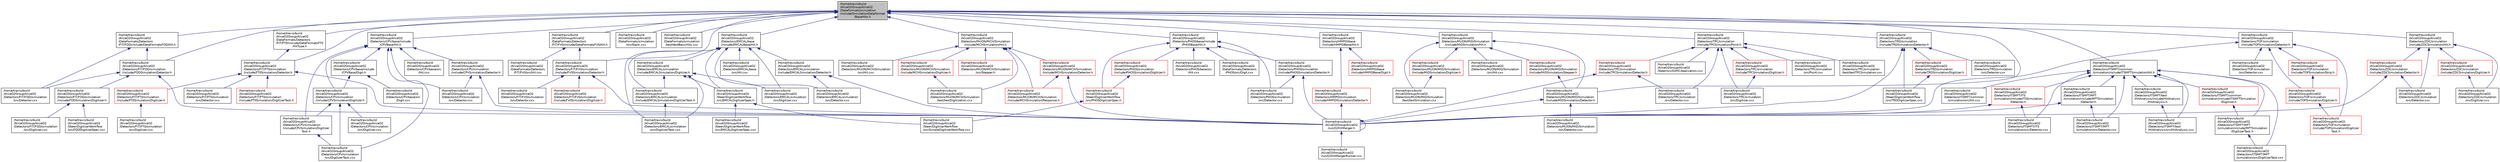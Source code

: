 digraph "/home/travis/build/AliceO2Group/AliceO2/DataFormats/simulation/include/SimulationDataFormat/BaseHits.h"
{
 // INTERACTIVE_SVG=YES
  bgcolor="transparent";
  edge [fontname="Helvetica",fontsize="10",labelfontname="Helvetica",labelfontsize="10"];
  node [fontname="Helvetica",fontsize="10",shape=record];
  Node13 [label="/home/travis/build\l/AliceO2Group/AliceO2\l/DataFormats/simulation\l/include/SimulationDataFormat\l/BaseHits.h",height=0.2,width=0.4,color="black", fillcolor="grey75", style="filled", fontcolor="black"];
  Node13 -> Node14 [dir="back",color="midnightblue",fontsize="10",style="solid",fontname="Helvetica"];
  Node14 [label="/home/travis/build\l/AliceO2Group/AliceO2\l/DataFormats/Detectors\l/FIT/FDD/include/DataFormatsFDD/Hit.h",height=0.2,width=0.4,color="black",URL="$d8/df5/DataFormats_2Detectors_2FIT_2FDD_2include_2DataFormatsFDD_2Hit_8h.html"];
  Node14 -> Node15 [dir="back",color="midnightblue",fontsize="10",style="solid",fontname="Helvetica"];
  Node15 [label="/home/travis/build\l/AliceO2Group/AliceO2\l/Detectors/FIT/FDD/simulation\l/include/FDDSimulation/Detector.h",height=0.2,width=0.4,color="black",URL="$de/d77/FIT_2FDD_2simulation_2include_2FDDSimulation_2Detector_8h.html"];
  Node15 -> Node16 [dir="back",color="midnightblue",fontsize="10",style="solid",fontname="Helvetica"];
  Node16 [label="/home/travis/build\l/AliceO2Group/AliceO2\l/Detectors/FIT/FDD/simulation\l/include/FDDSimulation/Digitizer.h",height=0.2,width=0.4,color="black",URL="$d3/d51/FIT_2FDD_2simulation_2include_2FDDSimulation_2Digitizer_8h.html"];
  Node16 -> Node17 [dir="back",color="midnightblue",fontsize="10",style="solid",fontname="Helvetica"];
  Node17 [label="/home/travis/build\l/AliceO2Group/AliceO2\l/Detectors/FIT/FDD/simulation\l/src/Digitizer.cxx",height=0.2,width=0.4,color="black",URL="$d0/d8c/FIT_2FDD_2simulation_2src_2Digitizer_8cxx.html"];
  Node16 -> Node18 [dir="back",color="midnightblue",fontsize="10",style="solid",fontname="Helvetica"];
  Node18 [label="/home/travis/build\l/AliceO2Group/AliceO2\l/Steer/DigitizerWorkflow\l/src/FDDDigitizerSpec.cxx",height=0.2,width=0.4,color="black",URL="$d2/d97/FDDDigitizerSpec_8cxx.html"];
  Node15 -> Node19 [dir="back",color="midnightblue",fontsize="10",style="solid",fontname="Helvetica"];
  Node19 [label="/home/travis/build\l/AliceO2Group/AliceO2\l/Detectors/FIT/FDD/simulation\l/src/Detector.cxx",height=0.2,width=0.4,color="black",URL="$d3/d0f/FIT_2FDD_2simulation_2src_2Detector_8cxx.html"];
  Node15 -> Node20 [dir="back",color="midnightblue",fontsize="10",style="solid",fontname="Helvetica"];
  Node20 [label="/home/travis/build\l/AliceO2Group/AliceO2\l/run/O2HitMerger.h",height=0.2,width=0.4,color="black",URL="$db/d50/O2HitMerger_8h.html"];
  Node20 -> Node20 [dir="back",color="midnightblue",fontsize="10",style="solid",fontname="Helvetica"];
  Node20 -> Node21 [dir="back",color="midnightblue",fontsize="10",style="solid",fontname="Helvetica"];
  Node21 [label="/home/travis/build\l/AliceO2Group/AliceO2\l/run/O2HitMergerRunner.cxx",height=0.2,width=0.4,color="black",URL="$d9/d16/O2HitMergerRunner_8cxx.html"];
  Node14 -> Node19 [dir="back",color="midnightblue",fontsize="10",style="solid",fontname="Helvetica"];
  Node13 -> Node22 [dir="back",color="midnightblue",fontsize="10",style="solid",fontname="Helvetica"];
  Node22 [label="/home/travis/build\l/AliceO2Group/AliceO2\l/DataFormats/Detectors\l/FIT/FT0/include/DataFormatsFT0\l/HitType.h",height=0.2,width=0.4,color="black",URL="$d1/d23/HitType_8h.html",tooltip="Definition of the FIT hits class. "];
  Node22 -> Node23 [dir="back",color="midnightblue",fontsize="10",style="solid",fontname="Helvetica"];
  Node23 [label="/home/travis/build\l/AliceO2Group/AliceO2\l/Detectors/FIT/FT0/simulation\l/include/FT0Simulation/Detector.h",height=0.2,width=0.4,color="black",URL="$d7/d12/FIT_2FT0_2simulation_2include_2FT0Simulation_2Detector_8h.html"];
  Node23 -> Node24 [dir="back",color="midnightblue",fontsize="10",style="solid",fontname="Helvetica"];
  Node24 [label="/home/travis/build\l/AliceO2Group/AliceO2\l/Detectors/FIT/FT0/simulation\l/include/FT0Simulation/Digitizer.h",height=0.2,width=0.4,color="red",URL="$da/d10/FIT_2FT0_2simulation_2include_2FT0Simulation_2Digitizer_8h.html"];
  Node24 -> Node25 [dir="back",color="midnightblue",fontsize="10",style="solid",fontname="Helvetica"];
  Node25 [label="/home/travis/build\l/AliceO2Group/AliceO2\l/Detectors/FIT/FT0/simulation\l/src/Digitizer.cxx",height=0.2,width=0.4,color="black",URL="$de/dd9/FIT_2FT0_2simulation_2src_2Digitizer_8cxx.html"];
  Node23 -> Node27 [dir="back",color="midnightblue",fontsize="10",style="solid",fontname="Helvetica"];
  Node27 [label="/home/travis/build\l/AliceO2Group/AliceO2\l/Detectors/FIT/FT0/simulation\l/include/FT0Simulation/DigitizerTask.h",height=0.2,width=0.4,color="red",URL="$dd/d0b/FIT_2FT0_2simulation_2include_2FT0Simulation_2DigitizerTask_8h.html"];
  Node23 -> Node29 [dir="back",color="midnightblue",fontsize="10",style="solid",fontname="Helvetica"];
  Node29 [label="/home/travis/build\l/AliceO2Group/AliceO2\l/Detectors/FIT/FT0/simulation\l/src/Detector.cxx",height=0.2,width=0.4,color="black",URL="$dc/d88/FIT_2FT0_2simulation_2src_2Detector_8cxx.html"];
  Node23 -> Node20 [dir="back",color="midnightblue",fontsize="10",style="solid",fontname="Helvetica"];
  Node13 -> Node30 [dir="back",color="midnightblue",fontsize="10",style="solid",fontname="Helvetica"];
  Node30 [label="/home/travis/build\l/AliceO2Group/AliceO2\l/DataFormats/Detectors\l/FIT/FV0/include/DataFormatsFV0/Hit.h",height=0.2,width=0.4,color="black",URL="$d7/dd7/DataFormats_2Detectors_2FIT_2FV0_2include_2DataFormatsFV0_2Hit_8h.html"];
  Node30 -> Node31 [dir="back",color="midnightblue",fontsize="10",style="solid",fontname="Helvetica"];
  Node31 [label="/home/travis/build\l/AliceO2Group/AliceO2\l/DataFormats/Detectors\l/FIT/FV0/src/Hit.cxx",height=0.2,width=0.4,color="black",URL="$dc/d84/DataFormats_2Detectors_2FIT_2FV0_2src_2Hit_8cxx.html"];
  Node30 -> Node32 [dir="back",color="midnightblue",fontsize="10",style="solid",fontname="Helvetica"];
  Node32 [label="/home/travis/build\l/AliceO2Group/AliceO2\l/Detectors/FIT/FV0/simulation\l/include/FV0Simulation/Detector.h",height=0.2,width=0.4,color="black",URL="$d5/d26/FIT_2FV0_2simulation_2include_2FV0Simulation_2Detector_8h.html"];
  Node32 -> Node33 [dir="back",color="midnightblue",fontsize="10",style="solid",fontname="Helvetica"];
  Node33 [label="/home/travis/build\l/AliceO2Group/AliceO2\l/Detectors/FIT/FV0/simulation\l/include/FV0Simulation/Digitizer.h",height=0.2,width=0.4,color="red",URL="$d6/d82/FIT_2FV0_2simulation_2include_2FV0Simulation_2Digitizer_8h.html"];
  Node32 -> Node36 [dir="back",color="midnightblue",fontsize="10",style="solid",fontname="Helvetica"];
  Node36 [label="/home/travis/build\l/AliceO2Group/AliceO2\l/Detectors/FIT/FV0/simulation\l/src/Detector.cxx",height=0.2,width=0.4,color="black",URL="$d6/d5c/FIT_2FV0_2simulation_2src_2Detector_8cxx.html"];
  Node32 -> Node20 [dir="back",color="midnightblue",fontsize="10",style="solid",fontname="Helvetica"];
  Node13 -> Node37 [dir="back",color="midnightblue",fontsize="10",style="solid",fontname="Helvetica"];
  Node37 [label="/home/travis/build\l/AliceO2Group/AliceO2\l/DataFormats/simulation\l/src/Stack.cxx",height=0.2,width=0.4,color="black",URL="$dd/d20/Stack_8cxx.html",tooltip="Implementation of the Stack class. "];
  Node13 -> Node38 [dir="back",color="midnightblue",fontsize="10",style="solid",fontname="Helvetica"];
  Node38 [label="/home/travis/build\l/AliceO2Group/AliceO2\l/DataFormats/simulation\l/test/testBasicHits.cxx",height=0.2,width=0.4,color="black",URL="$da/df0/testBasicHits_8cxx.html"];
  Node13 -> Node39 [dir="back",color="midnightblue",fontsize="10",style="solid",fontname="Helvetica"];
  Node39 [label="/home/travis/build\l/AliceO2Group/AliceO2\l/Detectors/CPV/base/include\l/CPVBase/Hit.h",height=0.2,width=0.4,color="black",URL="$db/dd0/Detectors_2CPV_2base_2include_2CPVBase_2Hit_8h.html"];
  Node39 -> Node40 [dir="back",color="midnightblue",fontsize="10",style="solid",fontname="Helvetica"];
  Node40 [label="/home/travis/build\l/AliceO2Group/AliceO2\l/Detectors/CPV/base/include\l/CPVBase/Digit.h",height=0.2,width=0.4,color="black",URL="$d5/d34/Detectors_2CPV_2base_2include_2CPVBase_2Digit_8h.html"];
  Node40 -> Node41 [dir="back",color="midnightblue",fontsize="10",style="solid",fontname="Helvetica"];
  Node41 [label="/home/travis/build\l/AliceO2Group/AliceO2\l/Detectors/CPV/base/src\l/Digit.cxx",height=0.2,width=0.4,color="black",URL="$d9/da9/Detectors_2CPV_2base_2src_2Digit_8cxx.html"];
  Node40 -> Node42 [dir="back",color="midnightblue",fontsize="10",style="solid",fontname="Helvetica"];
  Node42 [label="/home/travis/build\l/AliceO2Group/AliceO2\l/Detectors/CPV/simulation\l/include/CPVSimulation/Digitizer.h",height=0.2,width=0.4,color="black",URL="$d4/d37/CPV_2simulation_2include_2CPVSimulation_2Digitizer_8h.html"];
  Node42 -> Node43 [dir="back",color="midnightblue",fontsize="10",style="solid",fontname="Helvetica"];
  Node43 [label="/home/travis/build\l/AliceO2Group/AliceO2\l/Detectors/CPV/simulation\l/include/CPVSimulation/Digitizer\lTask.h",height=0.2,width=0.4,color="black",URL="$d7/dff/CPV_2simulation_2include_2CPVSimulation_2DigitizerTask_8h.html"];
  Node43 -> Node44 [dir="back",color="midnightblue",fontsize="10",style="solid",fontname="Helvetica"];
  Node44 [label="/home/travis/build\l/AliceO2Group/AliceO2\l/Detectors/CPV/simulation\l/src/DigitizerTask.cxx",height=0.2,width=0.4,color="black",URL="$de/de0/CPV_2simulation_2src_2DigitizerTask_8cxx.html"];
  Node42 -> Node45 [dir="back",color="midnightblue",fontsize="10",style="solid",fontname="Helvetica"];
  Node45 [label="/home/travis/build\l/AliceO2Group/AliceO2\l/Detectors/CPV/simulation\l/src/Digitizer.cxx",height=0.2,width=0.4,color="black",URL="$d3/d11/CPV_2simulation_2src_2Digitizer_8cxx.html"];
  Node42 -> Node44 [dir="back",color="midnightblue",fontsize="10",style="solid",fontname="Helvetica"];
  Node39 -> Node46 [dir="back",color="midnightblue",fontsize="10",style="solid",fontname="Helvetica"];
  Node46 [label="/home/travis/build\l/AliceO2Group/AliceO2\l/Detectors/CPV/base/src\l/Hit.cxx",height=0.2,width=0.4,color="black",URL="$d2/dfe/Detectors_2CPV_2base_2src_2Hit_8cxx.html"];
  Node39 -> Node47 [dir="back",color="midnightblue",fontsize="10",style="solid",fontname="Helvetica"];
  Node47 [label="/home/travis/build\l/AliceO2Group/AliceO2\l/Detectors/CPV/simulation\l/include/CPVSimulation/Detector.h",height=0.2,width=0.4,color="black",URL="$d3/de1/CPV_2simulation_2include_2CPVSimulation_2Detector_8h.html"];
  Node47 -> Node48 [dir="back",color="midnightblue",fontsize="10",style="solid",fontname="Helvetica"];
  Node48 [label="/home/travis/build\l/AliceO2Group/AliceO2\l/Detectors/CPV/simulation\l/src/Detector.cxx",height=0.2,width=0.4,color="black",URL="$de/de0/CPV_2simulation_2src_2Detector_8cxx.html"];
  Node47 -> Node20 [dir="back",color="midnightblue",fontsize="10",style="solid",fontname="Helvetica"];
  Node39 -> Node42 [dir="back",color="midnightblue",fontsize="10",style="solid",fontname="Helvetica"];
  Node39 -> Node43 [dir="back",color="midnightblue",fontsize="10",style="solid",fontname="Helvetica"];
  Node39 -> Node48 [dir="back",color="midnightblue",fontsize="10",style="solid",fontname="Helvetica"];
  Node39 -> Node44 [dir="back",color="midnightblue",fontsize="10",style="solid",fontname="Helvetica"];
  Node13 -> Node49 [dir="back",color="midnightblue",fontsize="10",style="solid",fontname="Helvetica"];
  Node49 [label="/home/travis/build\l/AliceO2Group/AliceO2\l/Detectors/EMCAL/base\l/include/EMCALBase/Hit.h",height=0.2,width=0.4,color="black",URL="$d8/d16/Detectors_2EMCAL_2base_2include_2EMCALBase_2Hit_8h.html"];
  Node49 -> Node50 [dir="back",color="midnightblue",fontsize="10",style="solid",fontname="Helvetica"];
  Node50 [label="/home/travis/build\l/AliceO2Group/AliceO2\l/Detectors/EMCAL/base\l/src/Hit.cxx",height=0.2,width=0.4,color="black",URL="$da/dad/Detectors_2EMCAL_2base_2src_2Hit_8cxx.html"];
  Node49 -> Node51 [dir="back",color="midnightblue",fontsize="10",style="solid",fontname="Helvetica"];
  Node51 [label="/home/travis/build\l/AliceO2Group/AliceO2\l/Detectors/EMCAL/simulation\l/include/EMCALSimulation/Detector.h",height=0.2,width=0.4,color="black",URL="$d8/d3d/EMCAL_2simulation_2include_2EMCALSimulation_2Detector_8h.html"];
  Node51 -> Node52 [dir="back",color="midnightblue",fontsize="10",style="solid",fontname="Helvetica"];
  Node52 [label="/home/travis/build\l/AliceO2Group/AliceO2\l/Detectors/EMCAL/simulation\l/src/Detector.cxx",height=0.2,width=0.4,color="black",URL="$da/d98/EMCAL_2simulation_2src_2Detector_8cxx.html"];
  Node51 -> Node20 [dir="back",color="midnightblue",fontsize="10",style="solid",fontname="Helvetica"];
  Node49 -> Node53 [dir="back",color="midnightblue",fontsize="10",style="solid",fontname="Helvetica"];
  Node53 [label="/home/travis/build\l/AliceO2Group/AliceO2\l/Detectors/EMCAL/simulation\l/include/EMCALSimulation/Digitizer.h",height=0.2,width=0.4,color="black",URL="$d8/d19/EMCAL_2simulation_2include_2EMCALSimulation_2Digitizer_8h.html"];
  Node53 -> Node54 [dir="back",color="midnightblue",fontsize="10",style="solid",fontname="Helvetica"];
  Node54 [label="/home/travis/build\l/AliceO2Group/AliceO2\l/Detectors/EMCAL/simulation\l/include/EMCALSimulation/DigitizerTask.h",height=0.2,width=0.4,color="black",URL="$d6/d0e/EMCAL_2simulation_2include_2EMCALSimulation_2DigitizerTask_8h.html"];
  Node54 -> Node55 [dir="back",color="midnightblue",fontsize="10",style="solid",fontname="Helvetica"];
  Node55 [label="/home/travis/build\l/AliceO2Group/AliceO2\l/Detectors/EMCAL/simulation\l/src/DigitizerTask.cxx",height=0.2,width=0.4,color="black",URL="$df/df1/EMCAL_2simulation_2src_2DigitizerTask_8cxx.html"];
  Node53 -> Node56 [dir="back",color="midnightblue",fontsize="10",style="solid",fontname="Helvetica"];
  Node56 [label="/home/travis/build\l/AliceO2Group/AliceO2\l/Detectors/EMCAL/simulation\l/src/Digitizer.cxx",height=0.2,width=0.4,color="black",URL="$de/d7d/EMCAL_2simulation_2src_2Digitizer_8cxx.html"];
  Node53 -> Node55 [dir="back",color="midnightblue",fontsize="10",style="solid",fontname="Helvetica"];
  Node53 -> Node57 [dir="back",color="midnightblue",fontsize="10",style="solid",fontname="Helvetica"];
  Node57 [label="/home/travis/build\l/AliceO2Group/AliceO2\l/Steer/DigitizerWorkflow\l/src/EMCALDigitizerSpec.h",height=0.2,width=0.4,color="black",URL="$df/d81/EMCALDigitizerSpec_8h.html"];
  Node57 -> Node58 [dir="back",color="midnightblue",fontsize="10",style="solid",fontname="Helvetica"];
  Node58 [label="/home/travis/build\l/AliceO2Group/AliceO2\l/Steer/DigitizerWorkflow\l/src/EMCALDigitizerSpec.cxx",height=0.2,width=0.4,color="black",URL="$d5/d9b/EMCALDigitizerSpec_8cxx.html"];
  Node57 -> Node59 [dir="back",color="midnightblue",fontsize="10",style="solid",fontname="Helvetica"];
  Node59 [label="/home/travis/build\l/AliceO2Group/AliceO2\l/Steer/DigitizerWorkflow\l/src/SimpleDigitizerWorkflow.cxx",height=0.2,width=0.4,color="black",URL="$d2/dd7/SimpleDigitizerWorkflow_8cxx.html"];
  Node49 -> Node54 [dir="back",color="midnightblue",fontsize="10",style="solid",fontname="Helvetica"];
  Node49 -> Node52 [dir="back",color="midnightblue",fontsize="10",style="solid",fontname="Helvetica"];
  Node49 -> Node56 [dir="back",color="midnightblue",fontsize="10",style="solid",fontname="Helvetica"];
  Node49 -> Node55 [dir="back",color="midnightblue",fontsize="10",style="solid",fontname="Helvetica"];
  Node49 -> Node57 [dir="back",color="midnightblue",fontsize="10",style="solid",fontname="Helvetica"];
  Node13 -> Node15 [dir="back",color="midnightblue",fontsize="10",style="solid",fontname="Helvetica"];
  Node13 -> Node23 [dir="back",color="midnightblue",fontsize="10",style="solid",fontname="Helvetica"];
  Node13 -> Node32 [dir="back",color="midnightblue",fontsize="10",style="solid",fontname="Helvetica"];
  Node13 -> Node60 [dir="back",color="midnightblue",fontsize="10",style="solid",fontname="Helvetica"];
  Node60 [label="/home/travis/build\l/AliceO2Group/AliceO2\l/Detectors/HMPID/base\l/include/HMPIDBase/Hit.h",height=0.2,width=0.4,color="black",URL="$d5/deb/Detectors_2HMPID_2base_2include_2HMPIDBase_2Hit_8h.html"];
  Node60 -> Node61 [dir="back",color="midnightblue",fontsize="10",style="solid",fontname="Helvetica"];
  Node61 [label="/home/travis/build\l/AliceO2Group/AliceO2\l/Detectors/HMPID/base\l/include/HMPIDBase/Digit.h",height=0.2,width=0.4,color="red",URL="$da/d3c/Detectors_2HMPID_2base_2include_2HMPIDBase_2Digit_8h.html"];
  Node60 -> Node67 [dir="back",color="midnightblue",fontsize="10",style="solid",fontname="Helvetica"];
  Node67 [label="/home/travis/build\l/AliceO2Group/AliceO2\l/Detectors/HMPID/simulation\l/include/HMPIDSimulation/Detector.h",height=0.2,width=0.4,color="red",URL="$df/d79/HMPID_2simulation_2include_2HMPIDSimulation_2Detector_8h.html"];
  Node67 -> Node20 [dir="back",color="midnightblue",fontsize="10",style="solid",fontname="Helvetica"];
  Node13 -> Node69 [dir="back",color="midnightblue",fontsize="10",style="solid",fontname="Helvetica"];
  Node69 [label="/home/travis/build\l/AliceO2Group/AliceO2\l/Detectors/ITSMFT/common\l/simulation/include/ITSMFTSimulation/Hit.h",height=0.2,width=0.4,color="black",URL="$d9/d4e/Detectors_2ITSMFT_2common_2simulation_2include_2ITSMFTSimulation_2Hit_8h.html"];
  Node69 -> Node70 [dir="back",color="midnightblue",fontsize="10",style="solid",fontname="Helvetica"];
  Node70 [label="/home/travis/build\l/AliceO2Group/AliceO2\l/Detectors/ITSMFT/common\l/simulation/include/ITSMFTSimulation\l/Digitizer.h",height=0.2,width=0.4,color="red",URL="$d7/d9c/ITSMFT_2common_2simulation_2include_2ITSMFTSimulation_2Digitizer_8h.html"];
  Node70 -> Node72 [dir="back",color="midnightblue",fontsize="10",style="solid",fontname="Helvetica"];
  Node72 [label="/home/travis/build\l/AliceO2Group/AliceO2\l/Detectors/ITSMFT/MFT\l/simulation/include/MFTSimulation\l/DigitizerTask.h",height=0.2,width=0.4,color="black",URL="$dd/d11/ITSMFT_2MFT_2simulation_2include_2MFTSimulation_2DigitizerTask_8h.html"];
  Node72 -> Node73 [dir="back",color="midnightblue",fontsize="10",style="solid",fontname="Helvetica"];
  Node73 [label="/home/travis/build\l/AliceO2Group/AliceO2\l/Detectors/ITSMFT/MFT\l/simulation/src/DigitizerTask.cxx",height=0.2,width=0.4,color="black",URL="$d6/d87/ITSMFT_2MFT_2simulation_2src_2DigitizerTask_8cxx.html"];
  Node69 -> Node75 [dir="back",color="midnightblue",fontsize="10",style="solid",fontname="Helvetica"];
  Node75 [label="/home/travis/build\l/AliceO2Group/AliceO2\l/Detectors/ITSMFT/common\l/simulation/src/Hit.cxx",height=0.2,width=0.4,color="black",URL="$d4/d42/Detectors_2ITSMFT_2common_2simulation_2src_2Hit_8cxx.html"];
  Node69 -> Node76 [dir="back",color="midnightblue",fontsize="10",style="solid",fontname="Helvetica"];
  Node76 [label="/home/travis/build\l/AliceO2Group/AliceO2\l/Detectors/ITSMFT/ITS\l/simulation/include/ITSSimulation\l/Detector.h",height=0.2,width=0.4,color="red",URL="$d6/d8d/ITSMFT_2ITS_2simulation_2include_2ITSSimulation_2Detector_8h.html"];
  Node76 -> Node80 [dir="back",color="midnightblue",fontsize="10",style="solid",fontname="Helvetica"];
  Node80 [label="/home/travis/build\l/AliceO2Group/AliceO2\l/Detectors/ITSMFT/ITS\l/simulation/src/Detector.cxx",height=0.2,width=0.4,color="black",URL="$d9/d0d/ITSMFT_2ITS_2simulation_2src_2Detector_8cxx.html"];
  Node76 -> Node20 [dir="back",color="midnightblue",fontsize="10",style="solid",fontname="Helvetica"];
  Node69 -> Node80 [dir="back",color="midnightblue",fontsize="10",style="solid",fontname="Helvetica"];
  Node69 -> Node85 [dir="back",color="midnightblue",fontsize="10",style="solid",fontname="Helvetica"];
  Node85 [label="/home/travis/build\l/AliceO2Group/AliceO2\l/Detectors/ITSMFT/MFT\l/simulation/include/MFTSimulation\l/Detector.h",height=0.2,width=0.4,color="black",URL="$d5/d9e/ITSMFT_2MFT_2simulation_2include_2MFTSimulation_2Detector_8h.html"];
  Node85 -> Node86 [dir="back",color="midnightblue",fontsize="10",style="solid",fontname="Helvetica"];
  Node86 [label="/home/travis/build\l/AliceO2Group/AliceO2\l/Detectors/ITSMFT/MFT\l/simulation/src/Detector.cxx",height=0.2,width=0.4,color="black",URL="$d0/d6b/ITSMFT_2MFT_2simulation_2src_2Detector_8cxx.html"];
  Node85 -> Node20 [dir="back",color="midnightblue",fontsize="10",style="solid",fontname="Helvetica"];
  Node69 -> Node72 [dir="back",color="midnightblue",fontsize="10",style="solid",fontname="Helvetica"];
  Node69 -> Node86 [dir="back",color="midnightblue",fontsize="10",style="solid",fontname="Helvetica"];
  Node69 -> Node73 [dir="back",color="midnightblue",fontsize="10",style="solid",fontname="Helvetica"];
  Node69 -> Node87 [dir="back",color="midnightblue",fontsize="10",style="solid",fontname="Helvetica"];
  Node87 [label="/home/travis/build\l/AliceO2Group/AliceO2\l/Detectors/ITSMFT/test\l/HitAnalysis/include/HitAnalysis\l/HitAnalysis.h",height=0.2,width=0.4,color="black",URL="$da/d9d/HitAnalysis_8h.html"];
  Node87 -> Node88 [dir="back",color="midnightblue",fontsize="10",style="solid",fontname="Helvetica"];
  Node88 [label="/home/travis/build\l/AliceO2Group/AliceO2\l/Detectors/ITSMFT/test\l/HitAnalysis/src/HitAnalysis.cxx",height=0.2,width=0.4,color="black",URL="$d7/d4c/HitAnalysis_8cxx.html"];
  Node69 -> Node88 [dir="back",color="midnightblue",fontsize="10",style="solid",fontname="Helvetica"];
  Node13 -> Node89 [dir="back",color="midnightblue",fontsize="10",style="solid",fontname="Helvetica"];
  Node89 [label="/home/travis/build\l/AliceO2Group/AliceO2\l/Detectors/MUON/MCH/Simulation\l/include/MCHSimulation/Hit.h",height=0.2,width=0.4,color="black",URL="$d5/daf/Detectors_2MUON_2MCH_2Simulation_2include_2MCHSimulation_2Hit_8h.html"];
  Node89 -> Node90 [dir="back",color="midnightblue",fontsize="10",style="solid",fontname="Helvetica"];
  Node90 [label="/home/travis/build\l/AliceO2Group/AliceO2\l/Detectors/MUON/MCH/Simulation\l/include/MCHSimulation/Detector.h",height=0.2,width=0.4,color="red",URL="$dc/dab/MUON_2MCH_2Simulation_2include_2MCHSimulation_2Detector_8h.html"];
  Node90 -> Node91 [dir="back",color="midnightblue",fontsize="10",style="solid",fontname="Helvetica"];
  Node91 [label="/home/travis/build\l/AliceO2Group/AliceO2\l/Detectors/MUON/MCH/Simulation\l/include/MCHSimulation/Response.h",height=0.2,width=0.4,color="red",URL="$df/d3f/Response_8h.html"];
  Node90 -> Node20 [dir="back",color="midnightblue",fontsize="10",style="solid",fontname="Helvetica"];
  Node89 -> Node97 [dir="back",color="midnightblue",fontsize="10",style="solid",fontname="Helvetica"];
  Node97 [label="/home/travis/build\l/AliceO2Group/AliceO2\l/Detectors/MUON/MCH/Simulation\l/include/MCHSimulation/Digitizer.h",height=0.2,width=0.4,color="red",URL="$da/d5e/MUON_2MCH_2Simulation_2include_2MCHSimulation_2Digitizer_8h.html"];
  Node97 -> Node98 [dir="back",color="midnightblue",fontsize="10",style="solid",fontname="Helvetica"];
  Node98 [label="/home/travis/build\l/AliceO2Group/AliceO2\l/Detectors/MUON/MCH/Simulation\l/test/testDigitization.cxx",height=0.2,width=0.4,color="black",URL="$dc/dc3/testDigitization_8cxx.html"];
  Node89 -> Node91 [dir="back",color="midnightblue",fontsize="10",style="solid",fontname="Helvetica"];
  Node89 -> Node99 [dir="back",color="midnightblue",fontsize="10",style="solid",fontname="Helvetica"];
  Node99 [label="/home/travis/build\l/AliceO2Group/AliceO2\l/Detectors/MUON/MCH/Simulation\l/src/Stepper.h",height=0.2,width=0.4,color="red",URL="$d1/d9c/MCH_2Simulation_2src_2Stepper_8h.html"];
  Node89 -> Node101 [dir="back",color="midnightblue",fontsize="10",style="solid",fontname="Helvetica"];
  Node101 [label="/home/travis/build\l/AliceO2Group/AliceO2\l/Detectors/MUON/MCH/Simulation\l/src/Hit.cxx",height=0.2,width=0.4,color="black",URL="$dd/db5/Detectors_2MUON_2MCH_2Simulation_2src_2Hit_8cxx.html"];
  Node89 -> Node98 [dir="back",color="midnightblue",fontsize="10",style="solid",fontname="Helvetica"];
  Node13 -> Node102 [dir="back",color="midnightblue",fontsize="10",style="solid",fontname="Helvetica"];
  Node102 [label="/home/travis/build\l/AliceO2Group/AliceO2\l/Detectors/MUON/MID/Simulation\l/include/MIDSimulation/Detector.h",height=0.2,width=0.4,color="black",URL="$df/d06/MUON_2MID_2Simulation_2include_2MIDSimulation_2Detector_8h.html"];
  Node102 -> Node103 [dir="back",color="midnightblue",fontsize="10",style="solid",fontname="Helvetica"];
  Node103 [label="/home/travis/build\l/AliceO2Group/AliceO2\l/Detectors/MUON/MID/Simulation\l/src/Detector.cxx",height=0.2,width=0.4,color="black",URL="$db/dac/MUON_2MID_2Simulation_2src_2Detector_8cxx.html"];
  Node102 -> Node20 [dir="back",color="midnightblue",fontsize="10",style="solid",fontname="Helvetica"];
  Node13 -> Node104 [dir="back",color="midnightblue",fontsize="10",style="solid",fontname="Helvetica"];
  Node104 [label="/home/travis/build\l/AliceO2Group/AliceO2\l/Detectors/MUON/MID/Simulation\l/include/MIDSimulation/Hit.h",height=0.2,width=0.4,color="black",URL="$d7/d8d/Detectors_2MUON_2MID_2Simulation_2include_2MIDSimulation_2Hit_8h.html",tooltip="Hit for MID. "];
  Node104 -> Node102 [dir="back",color="midnightblue",fontsize="10",style="solid",fontname="Helvetica"];
  Node104 -> Node105 [dir="back",color="midnightblue",fontsize="10",style="solid",fontname="Helvetica"];
  Node105 [label="/home/travis/build\l/AliceO2Group/AliceO2\l/Detectors/MUON/MID/Simulation\l/include/MIDSimulation/Digitizer.h",height=0.2,width=0.4,color="red",URL="$da/de1/MUON_2MID_2Simulation_2include_2MIDSimulation_2Digitizer_8h.html",tooltip="Digitizer for MID. "];
  Node105 -> Node107 [dir="back",color="midnightblue",fontsize="10",style="solid",fontname="Helvetica"];
  Node107 [label="/home/travis/build\l/AliceO2Group/AliceO2\l/Detectors/MUON/MID/Simulation\l/test/testSimulation.cxx",height=0.2,width=0.4,color="black",URL="$d6/d45/testSimulation_8cxx.html"];
  Node104 -> Node109 [dir="back",color="midnightblue",fontsize="10",style="solid",fontname="Helvetica"];
  Node109 [label="/home/travis/build\l/AliceO2Group/AliceO2\l/Detectors/MUON/MID/Simulation\l/include/MIDSimulation/Stepper.h",height=0.2,width=0.4,color="red",URL="$d0/d2e/MID_2Simulation_2include_2MIDSimulation_2Stepper_8h.html"];
  Node109 -> Node102 [dir="back",color="midnightblue",fontsize="10",style="solid",fontname="Helvetica"];
  Node104 -> Node111 [dir="back",color="midnightblue",fontsize="10",style="solid",fontname="Helvetica"];
  Node111 [label="/home/travis/build\l/AliceO2Group/AliceO2\l/Detectors/MUON/MID/Simulation\l/src/Hit.cxx",height=0.2,width=0.4,color="black",URL="$d9/dab/Detectors_2MUON_2MID_2Simulation_2src_2Hit_8cxx.html",tooltip="Implementation of hit for MID. "];
  Node104 -> Node107 [dir="back",color="midnightblue",fontsize="10",style="solid",fontname="Helvetica"];
  Node13 -> Node112 [dir="back",color="midnightblue",fontsize="10",style="solid",fontname="Helvetica"];
  Node112 [label="/home/travis/build\l/AliceO2Group/AliceO2\l/Detectors/PHOS/base/include\l/PHOSBase/Hit.h",height=0.2,width=0.4,color="black",URL="$db/dad/Detectors_2PHOS_2base_2include_2PHOSBase_2Hit_8h.html"];
  Node112 -> Node113 [dir="back",color="midnightblue",fontsize="10",style="solid",fontname="Helvetica"];
  Node113 [label="/home/travis/build\l/AliceO2Group/AliceO2\l/DataFormats/Detectors\l/PHOS/src/Digit.cxx",height=0.2,width=0.4,color="black",URL="$d6/d05/DataFormats_2Detectors_2PHOS_2src_2Digit_8cxx.html"];
  Node112 -> Node114 [dir="back",color="midnightblue",fontsize="10",style="solid",fontname="Helvetica"];
  Node114 [label="/home/travis/build\l/AliceO2Group/AliceO2\l/Detectors/PHOS/base/src\l/Hit.cxx",height=0.2,width=0.4,color="black",URL="$d9/d55/Detectors_2PHOS_2base_2src_2Hit_8cxx.html"];
  Node112 -> Node115 [dir="back",color="midnightblue",fontsize="10",style="solid",fontname="Helvetica"];
  Node115 [label="/home/travis/build\l/AliceO2Group/AliceO2\l/Detectors/PHOS/simulation\l/include/PHOSSimulation/Detector.h",height=0.2,width=0.4,color="black",URL="$d4/dd8/PHOS_2simulation_2include_2PHOSSimulation_2Detector_8h.html"];
  Node115 -> Node116 [dir="back",color="midnightblue",fontsize="10",style="solid",fontname="Helvetica"];
  Node116 [label="/home/travis/build\l/AliceO2Group/AliceO2\l/Detectors/PHOS/simulation\l/src/Detector.cxx",height=0.2,width=0.4,color="black",URL="$df/d4d/PHOS_2simulation_2src_2Detector_8cxx.html"];
  Node115 -> Node20 [dir="back",color="midnightblue",fontsize="10",style="solid",fontname="Helvetica"];
  Node112 -> Node117 [dir="back",color="midnightblue",fontsize="10",style="solid",fontname="Helvetica"];
  Node117 [label="/home/travis/build\l/AliceO2Group/AliceO2\l/Detectors/PHOS/simulation\l/include/PHOSSimulation/Digitizer.h",height=0.2,width=0.4,color="red",URL="$d6/d4b/PHOS_2simulation_2include_2PHOSSimulation_2Digitizer_8h.html"];
  Node117 -> Node119 [dir="back",color="midnightblue",fontsize="10",style="solid",fontname="Helvetica"];
  Node119 [label="/home/travis/build\l/AliceO2Group/AliceO2\l/Steer/DigitizerWorkflow\l/src/PHOSDigitizerSpec.h",height=0.2,width=0.4,color="red",URL="$dd/d48/PHOSDigitizerSpec_8h.html"];
  Node119 -> Node59 [dir="back",color="midnightblue",fontsize="10",style="solid",fontname="Helvetica"];
  Node112 -> Node116 [dir="back",color="midnightblue",fontsize="10",style="solid",fontname="Helvetica"];
  Node112 -> Node119 [dir="back",color="midnightblue",fontsize="10",style="solid",fontname="Helvetica"];
  Node13 -> Node121 [dir="back",color="midnightblue",fontsize="10",style="solid",fontname="Helvetica"];
  Node121 [label="/home/travis/build\l/AliceO2Group/AliceO2\l/Detectors/TOF/simulation\l/include/TOFSimulation/Detector.h",height=0.2,width=0.4,color="black",URL="$d5/d3c/TOF_2simulation_2include_2TOFSimulation_2Detector_8h.html"];
  Node121 -> Node122 [dir="back",color="midnightblue",fontsize="10",style="solid",fontname="Helvetica"];
  Node122 [label="/home/travis/build\l/AliceO2Group/AliceO2\l/Detectors/TOF/simulation\l/include/TOFSimulation/Digitizer.h",height=0.2,width=0.4,color="red",URL="$d0/d85/TOF_2simulation_2include_2TOFSimulation_2Digitizer_8h.html"];
  Node122 -> Node123 [dir="back",color="midnightblue",fontsize="10",style="solid",fontname="Helvetica"];
  Node123 [label="/home/travis/build\l/AliceO2Group/AliceO2\l/Detectors/TOF/simulation\l/include/TOFSimulation/Digitizer\lTask.h",height=0.2,width=0.4,color="red",URL="$d8/dc6/TOF_2simulation_2include_2TOFSimulation_2DigitizerTask_8h.html"];
  Node121 -> Node123 [dir="back",color="midnightblue",fontsize="10",style="solid",fontname="Helvetica"];
  Node121 -> Node127 [dir="back",color="midnightblue",fontsize="10",style="solid",fontname="Helvetica"];
  Node127 [label="/home/travis/build\l/AliceO2Group/AliceO2\l/Detectors/TOF/simulation\l/include/TOFSimulation/Strip.h",height=0.2,width=0.4,color="red",URL="$dd/d77/Strip_8h.html"];
  Node127 -> Node122 [dir="back",color="midnightblue",fontsize="10",style="solid",fontname="Helvetica"];
  Node121 -> Node129 [dir="back",color="midnightblue",fontsize="10",style="solid",fontname="Helvetica"];
  Node129 [label="/home/travis/build\l/AliceO2Group/AliceO2\l/Detectors/TOF/simulation\l/src/Detector.cxx",height=0.2,width=0.4,color="black",URL="$d4/d59/TOF_2simulation_2src_2Detector_8cxx.html"];
  Node121 -> Node20 [dir="back",color="midnightblue",fontsize="10",style="solid",fontname="Helvetica"];
  Node13 -> Node130 [dir="back",color="midnightblue",fontsize="10",style="solid",fontname="Helvetica"];
  Node130 [label="/home/travis/build\l/AliceO2Group/AliceO2\l/Detectors/TPC/simulation\l/include/TPCSimulation/Point.h",height=0.2,width=0.4,color="black",URL="$d4/de5/Point_8h.html",tooltip="Class for TPC Point. "];
  Node130 -> Node131 [dir="back",color="midnightblue",fontsize="10",style="solid",fontname="Helvetica"];
  Node131 [label="/home/travis/build\l/AliceO2Group/AliceO2\l/Detectors/TPC/simulation\l/include/TPCSimulation/Detector.h",height=0.2,width=0.4,color="red",URL="$da/d96/TPC_2simulation_2include_2TPCSimulation_2Detector_8h.html"];
  Node131 -> Node132 [dir="back",color="midnightblue",fontsize="10",style="solid",fontname="Helvetica"];
  Node132 [label="/home/travis/build\l/AliceO2Group/AliceO2\l/Detectors/TPC/simulation\l/src/Detector.cxx",height=0.2,width=0.4,color="black",URL="$d2/d2c/TPC_2simulation_2src_2Detector_8cxx.html"];
  Node131 -> Node20 [dir="back",color="midnightblue",fontsize="10",style="solid",fontname="Helvetica"];
  Node130 -> Node135 [dir="back",color="midnightblue",fontsize="10",style="solid",fontname="Helvetica"];
  Node135 [label="/home/travis/build\l/AliceO2Group/AliceO2\l/Detectors/TPC/simulation\l/include/TPCSimulation/Digitizer.h",height=0.2,width=0.4,color="red",URL="$de/d92/TPC_2simulation_2include_2TPCSimulation_2Digitizer_8h.html"];
  Node135 -> Node136 [dir="back",color="midnightblue",fontsize="10",style="solid",fontname="Helvetica"];
  Node136 [label="/home/travis/build\l/AliceO2Group/AliceO2\l/Detectors/TPC/simulation\l/src/Digitizer.cxx",height=0.2,width=0.4,color="black",URL="$d7/d0a/TPC_2simulation_2src_2Digitizer_8cxx.html"];
  Node130 -> Node132 [dir="back",color="midnightblue",fontsize="10",style="solid",fontname="Helvetica"];
  Node130 -> Node136 [dir="back",color="midnightblue",fontsize="10",style="solid",fontname="Helvetica"];
  Node130 -> Node137 [dir="back",color="midnightblue",fontsize="10",style="solid",fontname="Helvetica"];
  Node137 [label="/home/travis/build\l/AliceO2Group/AliceO2\l/Detectors/TPC/simulation\l/src/Point.cxx",height=0.2,width=0.4,color="black",URL="$d3/df4/Point_8cxx.html"];
  Node130 -> Node138 [dir="back",color="midnightblue",fontsize="10",style="solid",fontname="Helvetica"];
  Node138 [label="/home/travis/build\l/AliceO2Group/AliceO2\l/Detectors/TPC/simulation\l/test/testTPCSimulation.cxx",height=0.2,width=0.4,color="black",URL="$dd/dd7/testTPCSimulation_8cxx.html",tooltip="This task tests several small components of the TPC simulation. "];
  Node130 -> Node139 [dir="back",color="midnightblue",fontsize="10",style="solid",fontname="Helvetica"];
  Node139 [label="/home/travis/build\l/AliceO2Group/AliceO2\l/Steer/src/O2MCApplication.cxx",height=0.2,width=0.4,color="black",URL="$df/d3b/O2MCApplication_8cxx.html"];
  Node13 -> Node140 [dir="back",color="midnightblue",fontsize="10",style="solid",fontname="Helvetica"];
  Node140 [label="/home/travis/build\l/AliceO2Group/AliceO2\l/Detectors/TRD/simulation\l/include/TRDSimulation/Detector.h",height=0.2,width=0.4,color="black",URL="$df/df0/TRD_2simulation_2include_2TRDSimulation_2Detector_8h.html"];
  Node140 -> Node141 [dir="back",color="midnightblue",fontsize="10",style="solid",fontname="Helvetica"];
  Node141 [label="/home/travis/build\l/AliceO2Group/AliceO2\l/Detectors/TRD/simulation\l/include/TRDSimulation/Digitizer.h",height=0.2,width=0.4,color="red",URL="$d4/dae/TRD_2simulation_2include_2TRDSimulation_2Digitizer_8h.html"];
  Node141 -> Node143 [dir="back",color="midnightblue",fontsize="10",style="solid",fontname="Helvetica"];
  Node143 [label="/home/travis/build\l/AliceO2Group/AliceO2\l/Steer/DigitizerWorkflow\l/src/TRDDigitizerSpec.cxx",height=0.2,width=0.4,color="black",URL="$d6/df2/TRDDigitizerSpec_8cxx.html"];
  Node140 -> Node144 [dir="back",color="midnightblue",fontsize="10",style="solid",fontname="Helvetica"];
  Node144 [label="/home/travis/build\l/AliceO2Group/AliceO2\l/Detectors/TRD/simulation\l/src/Detector.cxx",height=0.2,width=0.4,color="black",URL="$da/d16/TRD_2simulation_2src_2Detector_8cxx.html"];
  Node140 -> Node20 [dir="back",color="midnightblue",fontsize="10",style="solid",fontname="Helvetica"];
  Node140 -> Node143 [dir="back",color="midnightblue",fontsize="10",style="solid",fontname="Helvetica"];
  Node13 -> Node145 [dir="back",color="midnightblue",fontsize="10",style="solid",fontname="Helvetica"];
  Node145 [label="/home/travis/build\l/AliceO2Group/AliceO2\l/Detectors/ZDC/simulation\l/include/ZDCSimulation/Hit.h",height=0.2,width=0.4,color="black",URL="$dd/de7/Detectors_2ZDC_2simulation_2include_2ZDCSimulation_2Hit_8h.html"];
  Node145 -> Node146 [dir="back",color="midnightblue",fontsize="10",style="solid",fontname="Helvetica"];
  Node146 [label="/home/travis/build\l/AliceO2Group/AliceO2\l/Detectors/ZDC/simulation\l/include/ZDCSimulation/Detector.h",height=0.2,width=0.4,color="red",URL="$de/d29/ZDC_2simulation_2include_2ZDCSimulation_2Detector_8h.html"];
  Node146 -> Node147 [dir="back",color="midnightblue",fontsize="10",style="solid",fontname="Helvetica"];
  Node147 [label="/home/travis/build\l/AliceO2Group/AliceO2\l/Detectors/ZDC/simulation\l/src/Detector.cxx",height=0.2,width=0.4,color="black",URL="$df/dac/ZDC_2simulation_2src_2Detector_8cxx.html"];
  Node146 -> Node20 [dir="back",color="midnightblue",fontsize="10",style="solid",fontname="Helvetica"];
  Node145 -> Node149 [dir="back",color="midnightblue",fontsize="10",style="solid",fontname="Helvetica"];
  Node149 [label="/home/travis/build\l/AliceO2Group/AliceO2\l/Detectors/ZDC/simulation\l/include/ZDCSimulation/Digitizer.h",height=0.2,width=0.4,color="red",URL="$db/de7/ZDC_2simulation_2include_2ZDCSimulation_2Digitizer_8h.html"];
  Node149 -> Node150 [dir="back",color="midnightblue",fontsize="10",style="solid",fontname="Helvetica"];
  Node150 [label="/home/travis/build\l/AliceO2Group/AliceO2\l/Detectors/ZDC/simulation\l/src/Digitizer.cxx",height=0.2,width=0.4,color="black",URL="$db/d83/ZDC_2simulation_2src_2Digitizer_8cxx.html"];
  Node145 -> Node147 [dir="back",color="midnightblue",fontsize="10",style="solid",fontname="Helvetica"];
  Node145 -> Node150 [dir="back",color="midnightblue",fontsize="10",style="solid",fontname="Helvetica"];
}
